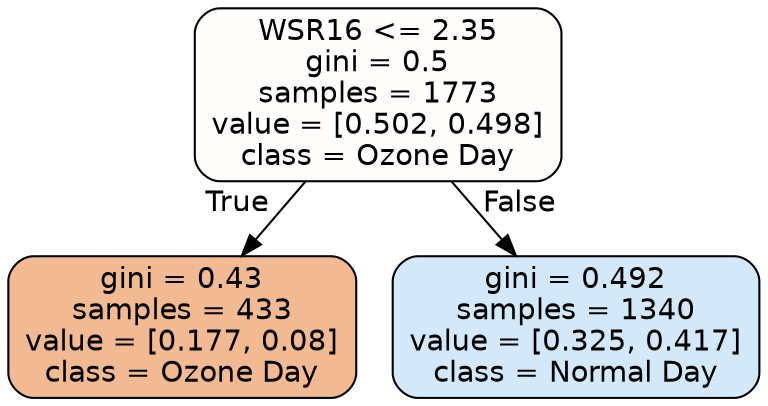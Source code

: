 digraph Tree {
node [shape=box, style="filled, rounded", color="black", fontname=helvetica] ;
edge [fontname=helvetica] ;
0 [label="WSR16 <= 2.35\ngini = 0.5\nsamples = 1773\nvalue = [0.502, 0.498]\nclass = Ozone Day", fillcolor="#fffefd"] ;
1 [label="gini = 0.43\nsamples = 433\nvalue = [0.177, 0.08]\nclass = Ozone Day", fillcolor="#f1ba93"] ;
0 -> 1 [labeldistance=2.5, labelangle=45, headlabel="True"] ;
2 [label="gini = 0.492\nsamples = 1340\nvalue = [0.325, 0.417]\nclass = Normal Day", fillcolor="#d3e9f9"] ;
0 -> 2 [labeldistance=2.5, labelangle=-45, headlabel="False"] ;
}